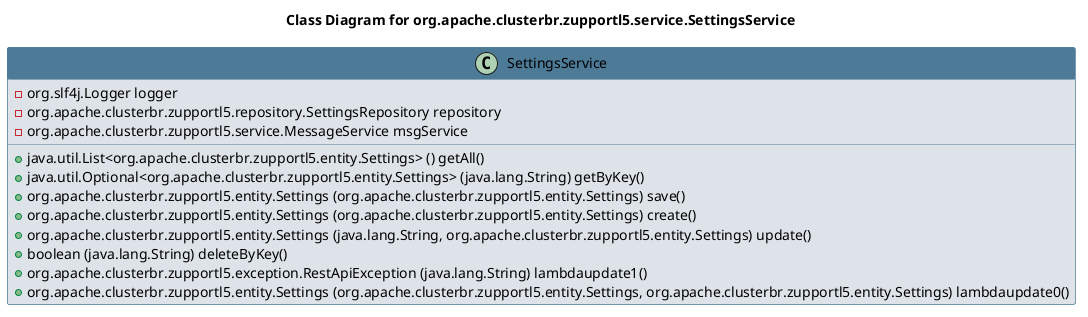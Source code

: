 @startuml 
skinparam class { 
 BackgroundColor #DEE3E9 
 ArrowColor #4D7A97 
 BorderColor #4D7A97 
}
left to right direction 
title Class Diagram for org.apache.clusterbr.zupportl5.service.SettingsService
skinparam titleBackgroundColor White
skinparam classHeaderBackgroundColor #4D7A97 
skinparam stereotypeCBackgroundColor #F8981D 

class SettingsService {
 - org.slf4j.Logger logger
 - org.apache.clusterbr.zupportl5.repository.SettingsRepository repository
 - org.apache.clusterbr.zupportl5.service.MessageService msgService
 + java.util.List<org.apache.clusterbr.zupportl5.entity.Settings> () getAll()
 + java.util.Optional<org.apache.clusterbr.zupportl5.entity.Settings> (java.lang.String) getByKey()
 + org.apache.clusterbr.zupportl5.entity.Settings (org.apache.clusterbr.zupportl5.entity.Settings) save()
 + org.apache.clusterbr.zupportl5.entity.Settings (org.apache.clusterbr.zupportl5.entity.Settings) create()
 + org.apache.clusterbr.zupportl5.entity.Settings (java.lang.String, org.apache.clusterbr.zupportl5.entity.Settings) update()
 + boolean (java.lang.String) deleteByKey()
 + org.apache.clusterbr.zupportl5.exception.RestApiException (java.lang.String) lambdaupdate1()
 + org.apache.clusterbr.zupportl5.entity.Settings (org.apache.clusterbr.zupportl5.entity.Settings, org.apache.clusterbr.zupportl5.entity.Settings) lambdaupdate0()
}
@enduml